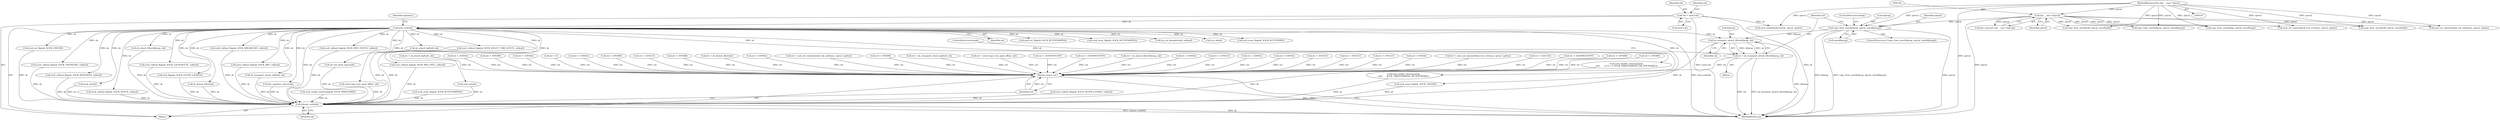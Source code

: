 digraph "0_linux_b98b0bc8c431e3ceb4b26b0dfc8db509518fb290@pointer" {
"1000677" [label="(Call,sk_reuseport_attach_filter(&fprog, sk))"];
"1000668" [label="(Call,copy_from_user(&fprog, optval, sizeof(fprog)))"];
"1000147" [label="(Call,(int __user *)optval)"];
"1000111" [label="(MethodParameterIn,char __user *optval)"];
"1000159" [label="(Call,lock_sock(sk))"];
"1000115" [label="(Call,*sk = sock->sk)"];
"1000675" [label="(Call,ret = sk_reuseport_attach_filter(&fprog, sk))"];
"1000888" [label="(Return,return ret;)"];
"1000886" [label="(Call,release_sock(sk))"];
"1000731" [label="(Call,sock_valbool_flag(sk, SOCK_FILTER_LOCKED, valbool))"];
"1000171" [label="(Call,ret = -EACCES)"];
"1000160" [label="(Identifier,sk)"];
"1000162" [label="(Identifier,optname)"];
"1000202" [label="(Call,ret = -ENOPROTOOPT)"];
"1000638" [label="(Call,copy_from_user(&ufd, optval, sizeof(ufd)))"];
"1000672" [label="(Call,sizeof(fprog))"];
"1000287" [label="(Call,ret = -EPERM)"];
"1000726" [label="(Call,ret = -EPERM)"];
"1000780" [label="(Call,sock_valbool_flag(sk, SOCK_WIFI_STATUS, valbool))"];
"1000159" [label="(Call,lock_sock(sk))"];
"1000242" [label="(Call,sk->sk_write_space(sk))"];
"1000674" [label="(ControlStructure,break;)"];
"1000645" [label="(Call,ret = sk_attach_bpf(ufd, sk))"];
"1000454" [label="(Call,sock_set_flag(sk, SOCK_RCVTSTAMPNS))"];
"1000794" [label="(Call,sock->ops->set_peek_off(sk, val))"];
"1000647" [label="(Call,sk_attach_bpf(ufd, sk))"];
"1000668" [label="(Call,copy_from_user(&fprog, optval, sizeof(fprog)))"];
"1000890" [label="(MethodReturn,int)"];
"1000774" [label="(Call,sock_valbool_flag(sk, SOCK_RXQ_OVFL, valbool))"];
"1000117" [label="(Call,sock->sk)"];
"1000836" [label="(Call,ret = -EINVAL)"];
"1000886" [label="(Call,release_sock(sk))"];
"1000758" [label="(Call,sock_net(sk))"];
"1000251" [label="(Call,ret = -EPERM)"];
"1000361" [label="(Call,ret = -EINVAL)"];
"1000124" [label="(Call,ret = 0)"];
"1000214" [label="(Call,sock_valbool_flag(sk, SOCK_BROADCAST, valbool))"];
"1000678" [label="(Call,&fprog)"];
"1000176" [label="(Call,sock_valbool_flag(sk, SOCK_DBG, valbool))"];
"1000478" [label="(Call,ret = -EINVAL)"];
"1000147" [label="(Call,(int __user *)optval)"];
"1000708" [label="(Call,sk_reuseport_attach_bpf(ufd, sk))"];
"1000450" [label="(Call,sock_reset_flag(sk, SOCK_RCVTSTAMPNS))"];
"1000349" [label="(Call,ret = -EPERM)"];
"1000306" [label="(Call,tcp_set_keepalive(sk, valbool))"];
"1000877" [label="(Call,dst_negative_advice(sk))"];
"1000676" [label="(Identifier,ret)"];
"1000810" [label="(Call,sock_valbool_flag(sk, SOCK_SELECT_ERR_QUEUE, valbool))"];
"1000552" [label="(Call,sock_disable_timestamp(sk,\n\t\t\t\t\t       (1UL << SOCK_TIMESTAMPING_RX_SOFTWARE)))"];
"1000633" [label="(Call,ret = -EFAULT)"];
"1000548" [label="(Call,sock_enable_timestamp(sk,\n\t\t\t\t\t      SOCK_TIMESTAMPING_RX_SOFTWARE))"];
"1000762" [label="(Call,ret = -EPERM)"];
"1000529" [label="(Call,tcp_sk(sk))"];
"1000713" [label="(Call,ret = sk_detach_filter(sk))"];
"1000367" [label="(Call,copy_from_user(&ling, optval, sizeof(ling)))"];
"1000115" [label="(Call,*sk = sock->sk)"];
"1000384" [label="(Call,sock_reset_flag(sk, SOCK_LINGER))"];
"1000416" [label="(Call,sock_set_flag(sk, SOCK_LINGER))"];
"1000680" [label="(Identifier,sk)"];
"1000113" [label="(Block,)"];
"1000315" [label="(Call,sock_valbool_flag(sk, SOCK_URGINLINE, valbool))"];
"1000677" [label="(Call,sk_reuseport_attach_filter(&fprog, sk))"];
"1000887" [label="(Identifier,sk)"];
"1000309" [label="(Call,sock_valbool_flag(sk, SOCK_KEEPOPEN, valbool))"];
"1000622" [label="(Call,ret = -EINVAL)"];
"1000580" [label="(Call,ret = sock_set_timeout(&sk->sk_sndtimeo, optval, optlen))"];
"1000460" [label="(Call,sock_enable_timestamp(sk, SOCK_TIMESTAMP))"];
"1000826" [label="(Call,ret = -EPERM)"];
"1000339" [label="(Call,sock_net(sk))"];
"1000804" [label="(Call,sock_valbool_flag(sk, SOCK_NOFCS, valbool))"];
"1000699" [label="(Call,copy_from_user(&ufd, optval, sizeof(ufd)))"];
"1000706" [label="(Call,ret = sk_reuseport_attach_bpf(ufd, sk))"];
"1000669" [label="(Call,&fprog)"];
"1000607" [label="(Call,copy_from_user(&fprog, optval, sizeof(fprog)))"];
"1000667" [label="(ControlStructure,if (copy_from_user(&fprog, optval, sizeof(fprog))))"];
"1000889" [label="(Identifier,ret)"];
"1000132" [label="(Call,sock_setbindtodevice(sk, optval, optlen))"];
"1000792" [label="(Call,ret = sock->ops->set_peek_off(sk, val))"];
"1000798" [label="(Call,ret = -EOPNOTSUPP)"];
"1000111" [label="(MethodParameterIn,char __user *optval)"];
"1000145" [label="(Call,get_user(val, (int __user *)optval))"];
"1000881" [label="(Call,ret = -ENOPROTOOPT)"];
"1000465" [label="(Call,sock_reset_flag(sk, SOCK_RCVTSTAMP))"];
"1000614" [label="(Call,ret = sk_attach_filter(&fprog, sk))"];
"1000149" [label="(Identifier,optval)"];
"1000681" [label="(ControlStructure,break;)"];
"1000591" [label="(Call,ret = -EINVAL)"];
"1000616" [label="(Call,sk_attach_filter(&fprog, sk))"];
"1000602" [label="(Call,ret = -EFAULT)"];
"1000652" [label="(Call,ret = -EINVAL)"];
"1000519" [label="(Call,ret = -EINVAL)"];
"1000208" [label="(Call,sock_valbool_flag(sk, SOCK_LOCALROUTE, valbool))"];
"1000374" [label="(Call,ret = -EFAULT)"];
"1000571" [label="(Call,sock_set_timeout(&sk->sk_rcvtimeo, optval, optlen))"];
"1000125" [label="(Identifier,ret)"];
"1000671" [label="(Identifier,optval)"];
"1000721" [label="(Call,sock_flag(sk, SOCK_FILTER_LOCKED))"];
"1000663" [label="(Call,ret = -EFAULT)"];
"1000888" [label="(Return,return ret;)"];
"1000661" [label="(Block,)"];
"1000694" [label="(Call,ret = -EFAULT)"];
"1000468" [label="(Call,sock_reset_flag(sk, SOCK_RCVTSTAMPNS))"];
"1000116" [label="(Identifier,sk)"];
"1000683" [label="(Call,ret = -EINVAL)"];
"1000675" [label="(Call,ret = sk_reuseport_attach_filter(&fprog, sk))"];
"1000715" [label="(Call,sk_detach_filter(sk))"];
"1000582" [label="(Call,sock_set_timeout(&sk->sk_sndtimeo, optval, optlen))"];
"1000569" [label="(Call,ret = sock_set_timeout(&sk->sk_rcvtimeo, optval, optlen))"];
"1000677" -> "1000675"  [label="AST: "];
"1000677" -> "1000680"  [label="CFG: "];
"1000678" -> "1000677"  [label="AST: "];
"1000680" -> "1000677"  [label="AST: "];
"1000675" -> "1000677"  [label="CFG: "];
"1000677" -> "1000890"  [label="DDG: &fprog"];
"1000677" -> "1000675"  [label="DDG: &fprog"];
"1000677" -> "1000675"  [label="DDG: sk"];
"1000668" -> "1000677"  [label="DDG: &fprog"];
"1000159" -> "1000677"  [label="DDG: sk"];
"1000677" -> "1000886"  [label="DDG: sk"];
"1000668" -> "1000667"  [label="AST: "];
"1000668" -> "1000672"  [label="CFG: "];
"1000669" -> "1000668"  [label="AST: "];
"1000671" -> "1000668"  [label="AST: "];
"1000672" -> "1000668"  [label="AST: "];
"1000674" -> "1000668"  [label="CFG: "];
"1000676" -> "1000668"  [label="CFG: "];
"1000668" -> "1000890"  [label="DDG: copy_from_user(&fprog, optval, sizeof(fprog))"];
"1000668" -> "1000890"  [label="DDG: optval"];
"1000668" -> "1000890"  [label="DDG: &fprog"];
"1000147" -> "1000668"  [label="DDG: optval"];
"1000111" -> "1000668"  [label="DDG: optval"];
"1000147" -> "1000145"  [label="AST: "];
"1000147" -> "1000149"  [label="CFG: "];
"1000148" -> "1000147"  [label="AST: "];
"1000149" -> "1000147"  [label="AST: "];
"1000145" -> "1000147"  [label="CFG: "];
"1000147" -> "1000890"  [label="DDG: optval"];
"1000147" -> "1000145"  [label="DDG: optval"];
"1000111" -> "1000147"  [label="DDG: optval"];
"1000147" -> "1000367"  [label="DDG: optval"];
"1000147" -> "1000571"  [label="DDG: optval"];
"1000147" -> "1000582"  [label="DDG: optval"];
"1000147" -> "1000607"  [label="DDG: optval"];
"1000147" -> "1000638"  [label="DDG: optval"];
"1000147" -> "1000699"  [label="DDG: optval"];
"1000111" -> "1000107"  [label="AST: "];
"1000111" -> "1000890"  [label="DDG: optval"];
"1000111" -> "1000132"  [label="DDG: optval"];
"1000111" -> "1000367"  [label="DDG: optval"];
"1000111" -> "1000571"  [label="DDG: optval"];
"1000111" -> "1000582"  [label="DDG: optval"];
"1000111" -> "1000607"  [label="DDG: optval"];
"1000111" -> "1000638"  [label="DDG: optval"];
"1000111" -> "1000699"  [label="DDG: optval"];
"1000159" -> "1000113"  [label="AST: "];
"1000159" -> "1000160"  [label="CFG: "];
"1000160" -> "1000159"  [label="AST: "];
"1000162" -> "1000159"  [label="CFG: "];
"1000159" -> "1000890"  [label="DDG: lock_sock(sk)"];
"1000115" -> "1000159"  [label="DDG: sk"];
"1000159" -> "1000176"  [label="DDG: sk"];
"1000159" -> "1000208"  [label="DDG: sk"];
"1000159" -> "1000214"  [label="DDG: sk"];
"1000159" -> "1000242"  [label="DDG: sk"];
"1000159" -> "1000306"  [label="DDG: sk"];
"1000159" -> "1000309"  [label="DDG: sk"];
"1000159" -> "1000315"  [label="DDG: sk"];
"1000159" -> "1000339"  [label="DDG: sk"];
"1000159" -> "1000384"  [label="DDG: sk"];
"1000159" -> "1000416"  [label="DDG: sk"];
"1000159" -> "1000450"  [label="DDG: sk"];
"1000159" -> "1000454"  [label="DDG: sk"];
"1000159" -> "1000465"  [label="DDG: sk"];
"1000159" -> "1000529"  [label="DDG: sk"];
"1000159" -> "1000548"  [label="DDG: sk"];
"1000159" -> "1000552"  [label="DDG: sk"];
"1000159" -> "1000616"  [label="DDG: sk"];
"1000159" -> "1000647"  [label="DDG: sk"];
"1000159" -> "1000708"  [label="DDG: sk"];
"1000159" -> "1000715"  [label="DDG: sk"];
"1000159" -> "1000721"  [label="DDG: sk"];
"1000159" -> "1000758"  [label="DDG: sk"];
"1000159" -> "1000774"  [label="DDG: sk"];
"1000159" -> "1000780"  [label="DDG: sk"];
"1000159" -> "1000794"  [label="DDG: sk"];
"1000159" -> "1000804"  [label="DDG: sk"];
"1000159" -> "1000810"  [label="DDG: sk"];
"1000159" -> "1000877"  [label="DDG: sk"];
"1000159" -> "1000886"  [label="DDG: sk"];
"1000115" -> "1000113"  [label="AST: "];
"1000115" -> "1000117"  [label="CFG: "];
"1000116" -> "1000115"  [label="AST: "];
"1000117" -> "1000115"  [label="AST: "];
"1000125" -> "1000115"  [label="CFG: "];
"1000115" -> "1000890"  [label="DDG: sock->sk"];
"1000115" -> "1000890"  [label="DDG: sk"];
"1000115" -> "1000132"  [label="DDG: sk"];
"1000675" -> "1000661"  [label="AST: "];
"1000676" -> "1000675"  [label="AST: "];
"1000681" -> "1000675"  [label="CFG: "];
"1000675" -> "1000890"  [label="DDG: ret"];
"1000675" -> "1000890"  [label="DDG: sk_reuseport_attach_filter(&fprog, sk)"];
"1000675" -> "1000888"  [label="DDG: ret"];
"1000888" -> "1000113"  [label="AST: "];
"1000888" -> "1000889"  [label="CFG: "];
"1000889" -> "1000888"  [label="AST: "];
"1000890" -> "1000888"  [label="CFG: "];
"1000888" -> "1000890"  [label="DDG: <RET>"];
"1000889" -> "1000888"  [label="DDG: ret"];
"1000713" -> "1000888"  [label="DDG: ret"];
"1000171" -> "1000888"  [label="DDG: ret"];
"1000519" -> "1000888"  [label="DDG: ret"];
"1000726" -> "1000888"  [label="DDG: ret"];
"1000569" -> "1000888"  [label="DDG: ret"];
"1000633" -> "1000888"  [label="DDG: ret"];
"1000836" -> "1000888"  [label="DDG: ret"];
"1000124" -> "1000888"  [label="DDG: ret"];
"1000694" -> "1000888"  [label="DDG: ret"];
"1000622" -> "1000888"  [label="DDG: ret"];
"1000683" -> "1000888"  [label="DDG: ret"];
"1000374" -> "1000888"  [label="DDG: ret"];
"1000826" -> "1000888"  [label="DDG: ret"];
"1000645" -> "1000888"  [label="DDG: ret"];
"1000792" -> "1000888"  [label="DDG: ret"];
"1000663" -> "1000888"  [label="DDG: ret"];
"1000251" -> "1000888"  [label="DDG: ret"];
"1000591" -> "1000888"  [label="DDG: ret"];
"1000478" -> "1000888"  [label="DDG: ret"];
"1000798" -> "1000888"  [label="DDG: ret"];
"1000202" -> "1000888"  [label="DDG: ret"];
"1000652" -> "1000888"  [label="DDG: ret"];
"1000614" -> "1000888"  [label="DDG: ret"];
"1000580" -> "1000888"  [label="DDG: ret"];
"1000349" -> "1000888"  [label="DDG: ret"];
"1000762" -> "1000888"  [label="DDG: ret"];
"1000881" -> "1000888"  [label="DDG: ret"];
"1000287" -> "1000888"  [label="DDG: ret"];
"1000361" -> "1000888"  [label="DDG: ret"];
"1000602" -> "1000888"  [label="DDG: ret"];
"1000706" -> "1000888"  [label="DDG: ret"];
"1000886" -> "1000113"  [label="AST: "];
"1000886" -> "1000887"  [label="CFG: "];
"1000887" -> "1000886"  [label="AST: "];
"1000889" -> "1000886"  [label="CFG: "];
"1000886" -> "1000890"  [label="DDG: release_sock(sk)"];
"1000886" -> "1000890"  [label="DDG: sk"];
"1000877" -> "1000886"  [label="DDG: sk"];
"1000208" -> "1000886"  [label="DDG: sk"];
"1000780" -> "1000886"  [label="DDG: sk"];
"1000315" -> "1000886"  [label="DDG: sk"];
"1000794" -> "1000886"  [label="DDG: sk"];
"1000758" -> "1000886"  [label="DDG: sk"];
"1000721" -> "1000886"  [label="DDG: sk"];
"1000731" -> "1000886"  [label="DDG: sk"];
"1000548" -> "1000886"  [label="DDG: sk"];
"1000309" -> "1000886"  [label="DDG: sk"];
"1000804" -> "1000886"  [label="DDG: sk"];
"1000460" -> "1000886"  [label="DDG: sk"];
"1000552" -> "1000886"  [label="DDG: sk"];
"1000715" -> "1000886"  [label="DDG: sk"];
"1000708" -> "1000886"  [label="DDG: sk"];
"1000468" -> "1000886"  [label="DDG: sk"];
"1000810" -> "1000886"  [label="DDG: sk"];
"1000647" -> "1000886"  [label="DDG: sk"];
"1000339" -> "1000886"  [label="DDG: sk"];
"1000616" -> "1000886"  [label="DDG: sk"];
"1000416" -> "1000886"  [label="DDG: sk"];
"1000214" -> "1000886"  [label="DDG: sk"];
"1000176" -> "1000886"  [label="DDG: sk"];
"1000774" -> "1000886"  [label="DDG: sk"];
"1000242" -> "1000886"  [label="DDG: sk"];
"1000384" -> "1000886"  [label="DDG: sk"];
}
